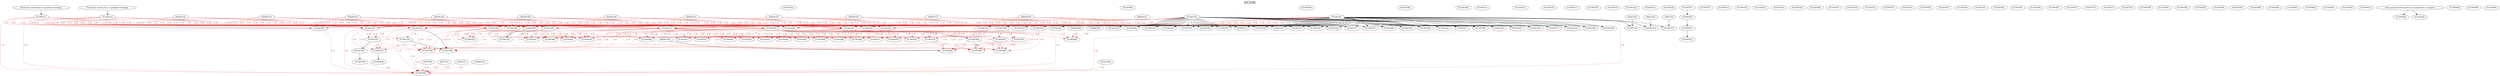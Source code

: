 digraph ECON {
labelloc = "t";
label = "ECON"
fontsize = 27;
"ECON*101"
"ECON*102"
"ECON*101" -> "ECON*204" [style=dashed] [label="1 of", fontcolor=firebrick4] [color=red3]
"ECON*310" -> "ECON*204" [style=dashed] [label="1 of", fontcolor=firebrick4] [color=red3]
"ECON*102" -> "ECON*204" [style=dashed] [label="1 of", fontcolor=firebrick4] [color=red3]
"ECON*311" -> "ECON*204" [style=dashed] [label="1 of", fontcolor=firebrick4] [color=red3]
"MATH*100" -> "ECON*204" [style=dashed] [label="1 of", fontcolor=firebrick4] [color=red3]
"MATH*102" -> "ECON*204" [style=dashed] [label="1 of", fontcolor=firebrick4] [color=red3]
"MATH*104" -> "ECON*204" [style=dashed] [label="1 of", fontcolor=firebrick4] [color=red3]
"MATH*110" -> "ECON*204" [style=dashed] [label="1 of", fontcolor=firebrick4] [color=red3]
"MATH*120" -> "ECON*204" [style=dashed] [label="1 of", fontcolor=firebrick4] [color=red3]
"MATH*180" -> "ECON*204" [style=dashed] [label="1 of", fontcolor=firebrick4] [color=red3]
"MATH*184" -> "ECON*204" [style=dashed] [label="1 of", fontcolor=firebrick4] [color=red3]
"MATH*101" -> "ECON*204" [style=dashed] [label="1 of", fontcolor=firebrick4] [color=red3]
"MATH*103" -> "ECON*204" [style=dashed] [label="1 of", fontcolor=firebrick4] [color=red3]
"MATH*105" -> "ECON*204" [style=dashed] [label="1 of", fontcolor=firebrick4] [color=red3]
"MATH*121" -> "ECON*204" [style=dashed] [label="1 of", fontcolor=firebrick4] [color=red3]
"ECON*101" -> "ECON*210"
"ECON*102" -> "ECON*210"
"ECON*101" -> "ECON*211"
"ECON*102" -> "ECON*211"
"ECON*101" -> "ECON*221"
"ECON*102" -> "ECON*221"
"ECON*101" -> "ECON*226"
"ECON*102" -> "ECON*226"
"ECON*101" -> "ECON*234"
"ECON*102" -> "ECON*234"
"ECON*101" -> "ECON*255"
"ECON*102" -> "ECON*255"
"ECON*101" -> "ECON*301" [style=dashed] [label="1 of", fontcolor=firebrick4] [color=red3]
"ECON*310" -> "ECON*301" [style=dashed] [label="1 of", fontcolor=firebrick4] [color=red3]
"MATH*100" -> "ECON*301" [style=dashed] [label="1 of", fontcolor=firebrick4] [color=red3]
"MATH*102" -> "ECON*301" [style=dashed] [label="1 of", fontcolor=firebrick4] [color=red3]
"MATH*104" -> "ECON*301" [style=dashed] [label="1 of", fontcolor=firebrick4] [color=red3]
"MATH*110" -> "ECON*301" [style=dashed] [label="1 of", fontcolor=firebrick4] [color=red3]
"MATH*120" -> "ECON*301" [style=dashed] [label="1 of", fontcolor=firebrick4] [color=red3]
"MATH*180" -> "ECON*301" [style=dashed] [label="1 of", fontcolor=firebrick4] [color=red3]
"MATH*184" -> "ECON*301" [style=dashed] [label="1 of", fontcolor=firebrick4] [color=red3]
"MATH*101" -> "ECON*301" [style=dashed] [label="1 of", fontcolor=firebrick4] [color=red3]
"MATH*103" -> "ECON*301" [style=dashed] [label="1 of", fontcolor=firebrick4] [color=red3]
"MATH*105" -> "ECON*301" [style=dashed] [label="1 of", fontcolor=firebrick4] [color=red3]
"MATH*121" -> "ECON*301" [style=dashed] [label="1 of", fontcolor=firebrick4] [color=red3]
"ECON*101" -> "ECON*302" [style=dashed] [label="1 of", fontcolor=firebrick4] [color=red3]
"ECON*310" -> "ECON*302" [style=dashed] [label="1 of", fontcolor=firebrick4] [color=red3]
"ECON*102" -> "ECON*302" [style=dashed] [label="1 of", fontcolor=firebrick4] [color=red3]
"ECON*311" -> "ECON*302" [style=dashed] [label="1 of", fontcolor=firebrick4] [color=red3]
"MATH*100" -> "ECON*302" [style=dashed] [label="1 of", fontcolor=firebrick4] [color=red3]
"MATH*102" -> "ECON*302" [style=dashed] [label="1 of", fontcolor=firebrick4] [color=red3]
"MATH*104" -> "ECON*302" [style=dashed] [label="1 of", fontcolor=firebrick4] [color=red3]
"MATH*110" -> "ECON*302" [style=dashed] [label="1 of", fontcolor=firebrick4] [color=red3]
"MATH*120" -> "ECON*302" [style=dashed] [label="1 of", fontcolor=firebrick4] [color=red3]
"MATH*180" -> "ECON*302" [style=dashed] [label="1 of", fontcolor=firebrick4] [color=red3]
"MATH*184" -> "ECON*302" [style=dashed] [label="1 of", fontcolor=firebrick4] [color=red3]
"MATH*101" -> "ECON*302" [style=dashed] [label="1 of", fontcolor=firebrick4] [color=red3]
"MATH*103" -> "ECON*302" [style=dashed] [label="1 of", fontcolor=firebrick4] [color=red3]
"MATH*105" -> "ECON*302" [style=dashed] [label="1 of", fontcolor=firebrick4] [color=red3]
"MATH*121" -> "ECON*302" [style=dashed] [label="1 of", fontcolor=firebrick4] [color=red3]
"ECON*301" -> "ECON*303" [style=dashed] [label="1 of", fontcolor=firebrick4] [color=red3]
"ECON*304" -> "ECON*303" [style=dashed] [label="1 of", fontcolor=firebrick4] [color=red3]
"ECON*101" -> "ECON*304" [style=dashed] [label="1 of", fontcolor=firebrick4] [color=red3]
"ECON*310" -> "ECON*304" [style=dashed] [label="1 of", fontcolor=firebrick4] [color=red3]
"MATH*100" -> "ECON*304" [style=dashed] [label="1 of", fontcolor=firebrick4] [color=red3]
"MATH*102" -> "ECON*304" [style=dashed] [label="1 of", fontcolor=firebrick4] [color=red3]
"MATH*104" -> "ECON*304" [style=dashed] [label="1 of", fontcolor=firebrick4] [color=red3]
"MATH*110" -> "ECON*304" [style=dashed] [label="1 of", fontcolor=firebrick4] [color=red3]
"MATH*120" -> "ECON*304" [style=dashed] [label="1 of", fontcolor=firebrick4] [color=red3]
"MATH*180" -> "ECON*304" [style=dashed] [label="1 of", fontcolor=firebrick4] [color=red3]
"MATH*184" -> "ECON*304" [style=dashed] [label="1 of", fontcolor=firebrick4] [color=red3]
"MATH*101" -> "ECON*304" [style=dashed] [label="1 of", fontcolor=firebrick4] [color=red3]
"MATH*103" -> "ECON*304" [style=dashed] [label="1 of", fontcolor=firebrick4] [color=red3]
"MATH*105" -> "ECON*304" [style=dashed] [label="1 of", fontcolor=firebrick4] [color=red3]
"MATH*121" -> "ECON*304" [style=dashed] [label="1 of", fontcolor=firebrick4] [color=red3]
"ECON*101" -> "ECON*305" [style=dashed] [label="1 of", fontcolor=firebrick4] [color=red3]
"ECON*310" -> "ECON*305" [style=dashed] [label="1 of", fontcolor=firebrick4] [color=red3]
"ECON*102" -> "ECON*305" [style=dashed] [label="1 of", fontcolor=firebrick4] [color=red3]
"ECON*311" -> "ECON*305" [style=dashed] [label="1 of", fontcolor=firebrick4] [color=red3]
"MATH*100" -> "ECON*305" [style=dashed] [label="1 of", fontcolor=firebrick4] [color=red3]
"MATH*102" -> "ECON*305" [style=dashed] [label="1 of", fontcolor=firebrick4] [color=red3]
"MATH*104" -> "ECON*305" [style=dashed] [label="1 of", fontcolor=firebrick4] [color=red3]
"MATH*110" -> "ECON*305" [style=dashed] [label="1 of", fontcolor=firebrick4] [color=red3]
"MATH*120" -> "ECON*305" [style=dashed] [label="1 of", fontcolor=firebrick4] [color=red3]
"MATH*180" -> "ECON*305" [style=dashed] [label="1 of", fontcolor=firebrick4] [color=red3]
"MATH*184" -> "ECON*305" [style=dashed] [label="1 of", fontcolor=firebrick4] [color=red3]
"MATH*101" -> "ECON*305" [style=dashed] [label="1 of", fontcolor=firebrick4] [color=red3]
"MATH*103" -> "ECON*305" [style=dashed] [label="1 of", fontcolor=firebrick4] [color=red3]
"MATH*105" -> "ECON*305" [style=dashed] [label="1 of", fontcolor=firebrick4] [color=red3]
"MATH*121" -> "ECON*305" [style=dashed] [label="1 of", fontcolor=firebrick4] [color=red3]
"ECON*304" -> "ECON*306" [style=solid]
"ECON*305" -> "ECON*307" [style=solid]
"ECON*101" -> "ECON*308" [style=dashed] [label="1 of", fontcolor=firebrick4] [color=red3]
"ECON*310" -> "ECON*308" [style=dashed] [label="1 of", fontcolor=firebrick4] [color=red3]
"ECON*102" -> "ECON*308" [style=dashed] [label="1 of", fontcolor=firebrick4] [color=red3]
"ECON*311" -> "ECON*308" [style=dashed] [label="1 of", fontcolor=firebrick4] [color=red3]
"MATH*100" -> "ECON*308" [style=dashed] [label="1 of", fontcolor=firebrick4] [color=red3]
"MATH*102" -> "ECON*308" [style=dashed] [label="1 of", fontcolor=firebrick4] [color=red3]
"MATH*104" -> "ECON*308" [style=dashed] [label="1 of", fontcolor=firebrick4] [color=red3]
"MATH*110" -> "ECON*308" [style=dashed] [label="1 of", fontcolor=firebrick4] [color=red3]
"MATH*120" -> "ECON*308" [style=dashed] [label="1 of", fontcolor=firebrick4] [color=red3]
"MATH*180" -> "ECON*308" [style=dashed] [label="1 of", fontcolor=firebrick4] [color=red3]
"MATH*184" -> "ECON*308" [style=dashed] [label="1 of", fontcolor=firebrick4] [color=red3]
"MATH*101" -> "ECON*308" [style=dashed] [label="1 of", fontcolor=firebrick4] [color=red3]
"MATH*103" -> "ECON*308" [style=dashed] [label="1 of", fontcolor=firebrick4] [color=red3]
"MATH*105" -> "ECON*308" [style=dashed] [label="1 of", fontcolor=firebrick4] [color=red3]
"MATH*121" -> "ECON*308" [style=dashed] [label="1 of", fontcolor=firebrick4] [color=red3]
"ECON*101" -> "ECON*309" [style=dashed] [label="1 of", fontcolor=firebrick4] [color=red3]
"ECON*310" -> "ECON*309" [style=dashed] [label="1 of", fontcolor=firebrick4] [color=red3]
"ECON*102" -> "ECON*309" [style=dashed] [label="1 of", fontcolor=firebrick4] [color=red3]
"ECON*311" -> "ECON*309" [style=dashed] [label="1 of", fontcolor=firebrick4] [color=red3]
"MATH*100" -> "ECON*309" [style=dashed] [label="1 of", fontcolor=firebrick4] [color=red3]
"MATH*102" -> "ECON*309" [style=dashed] [label="1 of", fontcolor=firebrick4] [color=red3]
"MATH*104" -> "ECON*309" [style=dashed] [label="1 of", fontcolor=firebrick4] [color=red3]
"MATH*110" -> "ECON*309" [style=dashed] [label="1 of", fontcolor=firebrick4] [color=red3]
"MATH*120" -> "ECON*309" [style=dashed] [label="1 of", fontcolor=firebrick4] [color=red3]
"MATH*180" -> "ECON*309" [style=dashed] [label="1 of", fontcolor=firebrick4] [color=red3]
"MATH*184" -> "ECON*309" [style=dashed] [label="1 of", fontcolor=firebrick4] [color=red3]
"MATH*101" -> "ECON*309" [style=dashed] [label="1 of", fontcolor=firebrick4] [color=red3]
"MATH*103" -> "ECON*309" [style=dashed] [label="1 of", fontcolor=firebrick4] [color=red3]
"MATH*105" -> "ECON*309" [style=dashed] [label="1 of", fontcolor=firebrick4] [color=red3]
"MATH*121" -> "ECON*309" [style=dashed] [label="1 of", fontcolor=firebrick4] [color=red3]
"Third-year, fourth-year, or graduate standing." -> "ECON*310" [style=solid]
"Third-year, fourth-year or graduate standing." -> "ECON*311" [style=solid]
"ECON*101" -> "ECON*312"
"ECON*102" -> "ECON*312"
"ECON*101" -> "ECON*313"
"ECON*102" -> "ECON*313"
"ECON*101" -> "ECON*315" [style=dashed] [label="1 of", fontcolor=firebrick4] [color=red3]
"ECON*310" -> "ECON*315" [style=dashed] [label="1 of", fontcolor=firebrick4] [color=red3]
"ECON*102" -> "ECON*315" [style=dashed] [label="1 of", fontcolor=firebrick4] [color=red3]
"ECON*311" -> "ECON*315" [style=dashed] [label="1 of", fontcolor=firebrick4] [color=red3]
"MATH*100" -> "ECON*315" [style=dashed] [label="1 of", fontcolor=firebrick4] [color=red3]
"MATH*102" -> "ECON*315" [style=dashed] [label="1 of", fontcolor=firebrick4] [color=red3]
"MATH*104" -> "ECON*315" [style=dashed] [label="1 of", fontcolor=firebrick4] [color=red3]
"MATH*110" -> "ECON*315" [style=dashed] [label="1 of", fontcolor=firebrick4] [color=red3]
"MATH*120" -> "ECON*315" [style=dashed] [label="1 of", fontcolor=firebrick4] [color=red3]
"MATH*180" -> "ECON*315" [style=dashed] [label="1 of", fontcolor=firebrick4] [color=red3]
"MATH*184" -> "ECON*315" [style=dashed] [label="1 of", fontcolor=firebrick4] [color=red3]
"MATH*101" -> "ECON*315" [style=dashed] [label="1 of", fontcolor=firebrick4] [color=red3]
"MATH*103" -> "ECON*315" [style=dashed] [label="1 of", fontcolor=firebrick4] [color=red3]
"MATH*105" -> "ECON*315" [style=dashed] [label="1 of", fontcolor=firebrick4] [color=red3]
"MATH*121" -> "ECON*315" [style=dashed] [label="1 of", fontcolor=firebrick4] [color=red3]
"ECON*301" -> "ECON*316" [style=dashed] [label="1 of", fontcolor=firebrick4] [color=red3]
"ECON*304" -> "ECON*316" [style=dashed] [label="1 of", fontcolor=firebrick4] [color=red3]
"ECON*315" -> "ECON*316" [style=dashed] [label="1 of", fontcolor=firebrick4] [color=red3]
"ECON*101" -> "ECON*317"
"ECON*102" -> "ECON*317"
"ECON*101" -> "ECON*318"
"PHIL*362" -> "ECON*318"
"ECON*101" -> "ECON*319"
"PHIL*363" -> "ECON*319"
"ECON*101" -> "ECON*320" [style=dashed] [label="1 of", fontcolor=firebrick4] [color=red3]
"ECON*310" -> "ECON*320" [style=dashed] [label="1 of", fontcolor=firebrick4] [color=red3]
"ECON*102" -> "ECON*320" [style=dashed] [label="1 of", fontcolor=firebrick4] [color=red3]
"ECON*311" -> "ECON*320" [style=dashed] [label="1 of", fontcolor=firebrick4] [color=red3]
"MATH*100" -> "ECON*320" [style=dashed] [label="1 of", fontcolor=firebrick4] [color=red3]
"MATH*102" -> "ECON*320" [style=dashed] [label="1 of", fontcolor=firebrick4] [color=red3]
"MATH*104" -> "ECON*320" [style=dashed] [label="1 of", fontcolor=firebrick4] [color=red3]
"MATH*110" -> "ECON*320" [style=dashed] [label="1 of", fontcolor=firebrick4] [color=red3]
"MATH*120" -> "ECON*320" [style=dashed] [label="1 of", fontcolor=firebrick4] [color=red3]
"MATH*180" -> "ECON*320" [style=dashed] [label="1 of", fontcolor=firebrick4] [color=red3]
"MATH*184" -> "ECON*320" [style=dashed] [label="1 of", fontcolor=firebrick4] [color=red3]
"MATH*101" -> "ECON*320" [style=dashed] [label="1 of", fontcolor=firebrick4] [color=red3]
"MATH*103" -> "ECON*320" [style=dashed] [label="1 of", fontcolor=firebrick4] [color=red3]
"MATH*105" -> "ECON*320" [style=dashed] [label="1 of", fontcolor=firebrick4] [color=red3]
"MATH*121" -> "ECON*320" [style=dashed] [label="1 of", fontcolor=firebrick4] [color=red3]
"ECON*101" -> "ECON*323" [style=dashed] [label="1 of", fontcolor=firebrick4] [color=red3]
"ECON*310" -> "ECON*323" [style=dashed] [label="1 of", fontcolor=firebrick4] [color=red3]
"MATH*100" -> "ECON*323" [style=dashed] [label="1 of", fontcolor=firebrick4] [color=red3]
"MATH*102" -> "ECON*323" [style=dashed] [label="1 of", fontcolor=firebrick4] [color=red3]
"MATH*104" -> "ECON*323" [style=dashed] [label="1 of", fontcolor=firebrick4] [color=red3]
"MATH*110" -> "ECON*323" [style=dashed] [label="1 of", fontcolor=firebrick4] [color=red3]
"MATH*120" -> "ECON*323" [style=dashed] [label="1 of", fontcolor=firebrick4] [color=red3]
"MATH*180" -> "ECON*323" [style=dashed] [label="1 of", fontcolor=firebrick4] [color=red3]
"MATH*184" -> "ECON*323" [style=dashed] [label="1 of", fontcolor=firebrick4] [color=red3]
"MATH*101" -> "ECON*323" [style=dashed] [label="1 of", fontcolor=firebrick4] [color=red3]
"MATH*103" -> "ECON*323" [style=dashed] [label="1 of", fontcolor=firebrick4] [color=red3]
"MATH*105" -> "ECON*323" [style=dashed] [label="1 of", fontcolor=firebrick4] [color=red3]
"MATH*121" -> "ECON*323" [style=dashed] [label="1 of", fontcolor=firebrick4] [color=red3]
"MATH*221" -> "ECON*323" [style=dashed] [label="1 of", fontcolor=firebrick4] [color=red3]
"ECON*101" -> "ECON*325" [style=dashed] [label="1 of", fontcolor=firebrick4] [color=red3]
"ECON*310" -> "ECON*325" [style=dashed] [label="1 of", fontcolor=firebrick4] [color=red3]
"ECON*102" -> "ECON*325" [style=dashed] [label="1 of", fontcolor=firebrick4] [color=red3]
"ECON*311" -> "ECON*325" [style=dashed] [label="1 of", fontcolor=firebrick4] [color=red3]
"MATH*100" -> "ECON*325" [style=dashed] [label="1 of", fontcolor=firebrick4] [color=red3]
"MATH*102" -> "ECON*325" [style=dashed] [label="1 of", fontcolor=firebrick4] [color=red3]
"MATH*104" -> "ECON*325" [style=dashed] [label="1 of", fontcolor=firebrick4] [color=red3]
"MATH*110" -> "ECON*325" [style=dashed] [label="1 of", fontcolor=firebrick4] [color=red3]
"MATH*120" -> "ECON*325" [style=dashed] [label="1 of", fontcolor=firebrick4] [color=red3]
"MATH*180" -> "ECON*325" [style=dashed] [label="1 of", fontcolor=firebrick4] [color=red3]
"MATH*184" -> "ECON*325" [style=dashed] [label="1 of", fontcolor=firebrick4] [color=red3]
"MATH*101" -> "ECON*325" [style=dashed] [label="1 of", fontcolor=firebrick4] [color=red3]
"MATH*103" -> "ECON*325" [style=dashed] [label="1 of", fontcolor=firebrick4] [color=red3]
"MATH*105" -> "ECON*325" [style=dashed] [label="1 of", fontcolor=firebrick4] [color=red3]
"MATH*121" -> "ECON*325" [style=dashed] [label="1 of", fontcolor=firebrick4] [color=red3]
"ECON*325" -> "ECON*326" [style=dashed] [label="1 of", fontcolor=firebrick4] [color=red3]
"ECON*327" -> "ECON*326" [style=dashed] [label="1 of", fontcolor=firebrick4] [color=red3]
"ECON*101" -> "ECON*327" [style=dashed] [label="1 of", fontcolor=firebrick4] [color=red3]
"ECON*310" -> "ECON*327" [style=dashed] [label="1 of", fontcolor=firebrick4] [color=red3]
"ECON*102" -> "ECON*327" [style=dashed] [label="1 of", fontcolor=firebrick4] [color=red3]
"ECON*311" -> "ECON*327" [style=dashed] [label="1 of", fontcolor=firebrick4] [color=red3]
"MATH*100" -> "ECON*327" [style=dashed] [label="1 of", fontcolor=firebrick4] [color=red3]
"MATH*102" -> "ECON*327" [style=dashed] [label="1 of", fontcolor=firebrick4] [color=red3]
"MATH*104" -> "ECON*327" [style=dashed] [label="1 of", fontcolor=firebrick4] [color=red3]
"MATH*110" -> "ECON*327" [style=dashed] [label="1 of", fontcolor=firebrick4] [color=red3]
"MATH*120" -> "ECON*327" [style=dashed] [label="1 of", fontcolor=firebrick4] [color=red3]
"MATH*180" -> "ECON*327" [style=dashed] [label="1 of", fontcolor=firebrick4] [color=red3]
"MATH*184" -> "ECON*327" [style=dashed] [label="1 of", fontcolor=firebrick4] [color=red3]
"MATH*101" -> "ECON*327" [style=dashed] [label="1 of", fontcolor=firebrick4] [color=red3]
"MATH*103" -> "ECON*327" [style=dashed] [label="1 of", fontcolor=firebrick4] [color=red3]
"MATH*105" -> "ECON*327" [style=dashed] [label="1 of", fontcolor=firebrick4] [color=red3]
"MATH*121" -> "ECON*327" [style=dashed] [label="1 of", fontcolor=firebrick4] [color=red3]
"ECON*325" -> "ECON*328" [style=dashed] [label="1 of", fontcolor=firebrick4] [color=red3]
"ECON*327" -> "ECON*328" [style=dashed] [label="1 of", fontcolor=firebrick4] [color=red3]
"ECON*101" -> "ECON*334"
"ECON*102" -> "ECON*334"
"ECON*101" -> "ECON*335"
"ECON*102" -> "ECON*335"
"ECON*101" -> "ECON*336"
"ECON*102" -> "ECON*336"
"ECON*101" -> "ECON*337"
"ECON*102" -> "ECON*337"
"ECON*101" -> "ECON*339"
"ECON*102" -> "ECON*339"
"ECON*101" -> "ECON*341"
"ECON*102" -> "ECON*341"
"ECON*101" -> "ECON*342"
"ECON*102" -> "ECON*342"
"ECON*101" -> "ECON*343"
"ECON*102" -> "ECON*343"
"ECON*101" -> "ECON*345"
"ECON*102" -> "ECON*345"
"ECON*101" -> "ECON*350"
"ECON*102" -> "ECON*350"
"ECON*101" -> "ECON*351"
"ECON*102" -> "ECON*351"
"ECON*101" -> "ECON*352"
"ECON*102" -> "ECON*352"
"ECON*101" -> "ECON*355"
"ECON*102" -> "ECON*355"
"ECON*101" -> "ECON*356"
"ECON*102" -> "ECON*356"
"ECON*101" -> "ECON*360"
"ECON*102" -> "ECON*360"
"ECON*101" -> "ECON*361"
"ECON*102" -> "ECON*361"
"ECON*101" -> "ECON*364"
"ECON*102" -> "ECON*364"
"ECON*101" -> "ECON*365"
"ECON*102" -> "ECON*365"
"ECON*101" -> "ECON*367"
"ECON*102" -> "ECON*367"
"ECON*101" -> "ECON*370"
"ECON*102" -> "ECON*370"
"ECON*101" -> "ECON*371"
"ECON*102" -> "ECON*371"
"ECON*101" -> "ECON*374"
"FRE*374" -> "ECON*374"
"ECON*101" -> "ECON*384"
"ECON*102" -> "ECON*384"
"ECON*101" -> "ECON*387"
"ECON*102" -> "ECON*387"
"ECON*101" -> "ECON*390" [style=dashed] [label="1 of", fontcolor=firebrick4] [color=red3]
"ECON*310" -> "ECON*390" [style=dashed] [label="1 of", fontcolor=firebrick4] [color=red3]
"ECON*102" -> "ECON*390" [style=dashed] [label="1 of", fontcolor=firebrick4] [color=red3]
"ECON*311" -> "ECON*390" [style=dashed] [label="1 of", fontcolor=firebrick4] [color=red3]
"MATH*100" -> "ECON*390" [style=dashed] [label="1 of", fontcolor=firebrick4] [color=red3]
"MATH*102" -> "ECON*390" [style=dashed] [label="1 of", fontcolor=firebrick4] [color=red3]
"MATH*104" -> "ECON*390" [style=dashed] [label="1 of", fontcolor=firebrick4] [color=red3]
"MATH*110" -> "ECON*390" [style=dashed] [label="1 of", fontcolor=firebrick4] [color=red3]
"MATH*120" -> "ECON*390" [style=dashed] [label="1 of", fontcolor=firebrick4] [color=red3]
"MATH*180" -> "ECON*390" [style=dashed] [label="1 of", fontcolor=firebrick4] [color=red3]
"MATH*184" -> "ECON*390" [style=dashed] [label="1 of", fontcolor=firebrick4] [color=red3]
"ECON*101" -> "ECON*398" [style=dashed] [label="1 of", fontcolor=firebrick4] [color=red3]
"ECON*310" -> "ECON*398" [style=dashed] [label="1 of", fontcolor=firebrick4] [color=red3]
"ECON*102" -> "ECON*398" [style=dashed] [label="1 of", fontcolor=firebrick4] [color=red3]
"ECON*311" -> "ECON*398" [style=dashed] [label="1 of", fontcolor=firebrick4] [color=red3]
"STAT*200" -> "ECON*398" [style=dashed] [label="1 of", fontcolor=firebrick4] [color=red3]
"STAT*241" -> "ECON*398" [style=dashed] [label="1 of", fontcolor=firebrick4] [color=red3]
"STAT*251" -> "ECON*398" [style=dashed] [label="1 of", fontcolor=firebrick4] [color=red3]
"COMM*291" -> "ECON*398" [style=dashed] [label="1 of", fontcolor=firebrick4] [color=red3]
"ECON*226" -> "ECON*398" [style=dashed] [label="1 of", fontcolor=firebrick4] [color=red3]
"ECON*325" -> "ECON*398" [style=dashed] [label="1 of", fontcolor=firebrick4] [color=red3]
"ECON*326" -> "ECON*398" [style=dashed] [label="1 of", fontcolor=firebrick4] [color=red3]
"ECON*327" -> "ECON*398" [style=dashed] [label="1 of", fontcolor=firebrick4] [color=red3]
"ECON*390" -> "ECON*398" [style=dashed] [label="1 of", fontcolor=firebrick4] [color=red3]
"ECON*490" -> "ECON*398" [style=dashed] [label="1 of", fontcolor=firebrick4] [color=red3]
"ECON*494" -> "ECON*398" [style=dashed] [label="1 of", fontcolor=firebrick4] [color=red3]
"ECON*499" -> "ECON*398" [style=dashed] [label="1 of", fontcolor=firebrick4] [color=red3]
"ECON*301" -> "ECON*406" [style=dashed] [label="1 of", fontcolor=firebrick4] [color=red3]
"ECON*304" -> "ECON*406" [style=dashed] [label="1 of", fontcolor=firebrick4] [color=red3]
"ECON*315" -> "ECON*406" [style=dashed] [label="1 of", fontcolor=firebrick4] [color=red3]
"ECON*303" -> "ECON*406" [style=dashed] [label="1 of", fontcolor=firebrick4] [color=red3]
"ECON*306" -> "ECON*406" [style=dashed] [label="1 of", fontcolor=firebrick4] [color=red3]
"ECON*316" -> "ECON*406" [style=dashed] [label="1 of", fontcolor=firebrick4] [color=red3]
"ECON*301" -> "ECON*407" [style=dashed] [label="1 of", fontcolor=firebrick4] [color=red3]
"ECON*304" -> "ECON*407" [style=dashed] [label="1 of", fontcolor=firebrick4] [color=red3]
"ECON*302" -> "ECON*407" [style=dashed] [label="1 of", fontcolor=firebrick4] [color=red3]
"ECON*305" -> "ECON*407" [style=dashed] [label="1 of", fontcolor=firebrick4] [color=red3]
"ECON*303" -> "ECON*407" [style=dashed] [label="1 of", fontcolor=firebrick4] [color=red3]
"ECON*306" -> "ECON*407" [style=dashed] [label="1 of", fontcolor=firebrick4] [color=red3]
"ECON*301" -> "ECON*417" [style=dashed] [label="1 of", fontcolor=firebrick4] [color=red3]
"ECON*304" -> "ECON*417" [style=dashed] [label="1 of", fontcolor=firebrick4] [color=red3]
"ECON*315" -> "ECON*417" [style=dashed] [label="1 of", fontcolor=firebrick4] [color=red3]
"MATH*200" -> "ECON*420" [style=solid]
"ECON*301" -> "ECON*420" [style=dashed] [label="1 of", fontcolor=firebrick4] [color=red3]
"ECON*304" -> "ECON*420" [style=dashed] [label="1 of", fontcolor=firebrick4] [color=red3]
"ECON*315" -> "ECON*420" [style=dashed] [label="1 of", fontcolor=firebrick4] [color=red3]
"ECON*303" -> "ECON*420" [style=dashed] [label="1 of", fontcolor=firebrick4] [color=red3]
"ECON*306" -> "ECON*420" [style=dashed] [label="1 of", fontcolor=firebrick4] [color=red3]
"ECON*316" -> "ECON*420" [style=dashed] [label="1 of", fontcolor=firebrick4] [color=red3]
"ECON*301" -> "ECON*421" [style=dashed] [label="1 of", fontcolor=firebrick4] [color=red3]
"ECON*304" -> "ECON*421" [style=dashed] [label="1 of", fontcolor=firebrick4] [color=red3]
"ECON*315" -> "ECON*421" [style=dashed] [label="1 of", fontcolor=firebrick4] [color=red3]
"ECON*422"
"ECON*325" -> "ECON*425" [style=dashed] [label="1 of", fontcolor=firebrick4] [color=red3]
"ECON*327" -> "ECON*425" [style=dashed] [label="1 of", fontcolor=firebrick4] [color=red3]
"ECON*326" -> "ECON*425" [style=dashed] [label="1 of", fontcolor=firebrick4] [color=red3]
"ECON*328" -> "ECON*425" [style=dashed] [label="1 of", fontcolor=firebrick4] [color=red3]
"ECON*425" -> "ECON*426" [style=solid]
"ECON*304" -> "ECON*436" [style=dashed] [label="1 of", fontcolor=firebrick4] [color=red3]
"ECON*301" -> "ECON*436" [style=dashed] [label="1 of", fontcolor=firebrick4] [color=red3]
"ECON*315" -> "ECON*436" [style=dashed] [label="1 of", fontcolor=firebrick4] [color=red3]
"ECON*302" -> "ECON*436" [style=dashed] [label="1 of", fontcolor=firebrick4] [color=red3]
"ECON*305" -> "ECON*436" [style=dashed] [label="1 of", fontcolor=firebrick4] [color=red3]
"ECON*309" -> "ECON*436" [style=dashed] [label="1 of", fontcolor=firebrick4] [color=red3]
"ECON*301" -> "ECON*441" [style=dashed] [label="1 of", fontcolor=firebrick4] [color=red3]
"ECON*304" -> "ECON*441" [style=dashed] [label="1 of", fontcolor=firebrick4] [color=red3]
"ECON*315" -> "ECON*441" [style=dashed] [label="1 of", fontcolor=firebrick4] [color=red3]
"ECON*301" -> "ECON*442" [style=dashed] [label="1 of", fontcolor=firebrick4] [color=red3]
"ECON*304" -> "ECON*442" [style=dashed] [label="1 of", fontcolor=firebrick4] [color=red3]
"ECON*315" -> "ECON*442" [style=dashed] [label="1 of", fontcolor=firebrick4] [color=red3]
"ECON*301" -> "ECON*444" [style=dashed] [label="1 of", fontcolor=firebrick4] [color=red3]
"ECON*304" -> "ECON*444" [style=dashed] [label="1 of", fontcolor=firebrick4] [color=red3]
"ECON*315" -> "ECON*444" [style=dashed] [label="1 of", fontcolor=firebrick4] [color=red3]
"ECON*301" -> "ECON*447" [style=dashed] [label="1 of", fontcolor=firebrick4] [color=red3]
"ECON*304" -> "ECON*447" [style=dashed] [label="1 of", fontcolor=firebrick4] [color=red3]
"ECON*315" -> "ECON*447" [style=dashed] [label="1 of", fontcolor=firebrick4] [color=red3]
"ECON*302" -> "ECON*447" [style=dashed] [label="1 of", fontcolor=firebrick4] [color=red3]
"ECON*305" -> "ECON*447" [style=dashed] [label="1 of", fontcolor=firebrick4] [color=red3]
"ECON*309" -> "ECON*447" [style=dashed] [label="1 of", fontcolor=firebrick4] [color=red3]
"ECON*301" -> "ECON*450" [style=dashed] [label="1 of", fontcolor=firebrick4] [color=red3]
"ECON*304" -> "ECON*450" [style=dashed] [label="1 of", fontcolor=firebrick4] [color=red3]
"ECON*315" -> "ECON*450" [style=dashed] [label="1 of", fontcolor=firebrick4] [color=red3]
"ECON*301" -> "ECON*451" [style=dashed] [label="1 of", fontcolor=firebrick4] [color=red3]
"ECON*304" -> "ECON*451" [style=dashed] [label="1 of", fontcolor=firebrick4] [color=red3]
"ECON*315" -> "ECON*451" [style=dashed] [label="1 of", fontcolor=firebrick4] [color=red3]
"ECON*301" -> "ECON*455" [style=dashed] [label="1 of", fontcolor=firebrick4] [color=red3]
"ECON*304" -> "ECON*455" [style=dashed] [label="1 of", fontcolor=firebrick4] [color=red3]
"ECON*315" -> "ECON*455" [style=dashed] [label="1 of", fontcolor=firebrick4] [color=red3]
"ECON*302" -> "ECON*456" [style=dashed] [label="1 of", fontcolor=firebrick4] [color=red3]
"ECON*305" -> "ECON*456" [style=dashed] [label="1 of", fontcolor=firebrick4] [color=red3]
"ECON*309" -> "ECON*456" [style=dashed] [label="1 of", fontcolor=firebrick4] [color=red3]
"ECON*101" -> "ECON*457"
"ECON*102" -> "ECON*457"
"ECON*301" -> "ECON*460" [style=dashed] [label="1 of", fontcolor=firebrick4] [color=red3]
"ECON*304" -> "ECON*460" [style=dashed] [label="1 of", fontcolor=firebrick4] [color=red3]
"ECON*315" -> "ECON*460" [style=dashed] [label="1 of", fontcolor=firebrick4] [color=red3]
"ECON*302" -> "ECON*460" [style=dashed] [label="1 of", fontcolor=firebrick4] [color=red3]
"ECON*305" -> "ECON*460" [style=dashed] [label="1 of", fontcolor=firebrick4] [color=red3]
"ECON*309" -> "ECON*460" [style=dashed] [label="1 of", fontcolor=firebrick4] [color=red3]
"ECON*301" -> "ECON*461" [style=dashed] [label="1 of", fontcolor=firebrick4] [color=red3]
"ECON*304" -> "ECON*461" [style=dashed] [label="1 of", fontcolor=firebrick4] [color=red3]
"ECON*315" -> "ECON*461" [style=dashed] [label="1 of", fontcolor=firebrick4] [color=red3]
"ECON*302" -> "ECON*461" [style=dashed] [label="1 of", fontcolor=firebrick4] [color=red3]
"ECON*305" -> "ECON*461" [style=dashed] [label="1 of", fontcolor=firebrick4] [color=red3]
"ECON*309" -> "ECON*461" [style=dashed] [label="1 of", fontcolor=firebrick4] [color=red3]
"ECON*301" -> "ECON*465" [style=dashed] [label="1 of", fontcolor=firebrick4] [color=red3]
"ECON*304" -> "ECON*465" [style=dashed] [label="1 of", fontcolor=firebrick4] [color=red3]
"ECON*301" -> "ECON*466" [style=dashed] [label="1 of", fontcolor=firebrick4] [color=red3]
"ECON*304" -> "ECON*466" [style=dashed] [label="1 of", fontcolor=firebrick4] [color=red3]
"ECON*315" -> "ECON*466" [style=dashed] [label="1 of", fontcolor=firebrick4] [color=red3]
"ECON*301" -> "ECON*468" [style=dashed] [label="1 of", fontcolor=firebrick4] [color=red3]
"ECON*304" -> "ECON*468" [style=dashed] [label="1 of", fontcolor=firebrick4] [color=red3]
"ECON*315" -> "ECON*468" [style=dashed] [label="1 of", fontcolor=firebrick4] [color=red3]
"ECON*301" -> "ECON*471" [style=dashed] [label="1 of", fontcolor=firebrick4] [color=red3]
"ECON*304" -> "ECON*471" [style=dashed] [label="1 of", fontcolor=firebrick4] [color=red3]
"ECON*315" -> "ECON*471" [style=dashed] [label="1 of", fontcolor=firebrick4] [color=red3]
"ECON*301" -> "ECON*472" [style=dashed] [label="1 of", fontcolor=firebrick4] [color=red3]
"ECON*304" -> "ECON*472" [style=dashed] [label="1 of", fontcolor=firebrick4] [color=red3]
"ECON*315" -> "ECON*472" [style=dashed] [label="1 of", fontcolor=firebrick4] [color=red3]
"COMM*295" -> "ECON*480" [style=dashed] [label="1 of", fontcolor=firebrick4] [color=red3]
"ECON*301" -> "ECON*480" [style=dashed] [label="1 of", fontcolor=firebrick4] [color=red3]
"ECON*304" -> "ECON*480" [style=dashed] [label="1 of", fontcolor=firebrick4] [color=red3]
"COMM*446" -> "ECON*480" [style=dashed] [label="1 of", fontcolor=firebrick4] [color=red3]
"ECON*301" -> "ECON*482" [style=dashed] [label="1 of", fontcolor=firebrick4] [color=red3]
"ECON*304" -> "ECON*482" [style=dashed] [label="1 of", fontcolor=firebrick4] [color=red3]
"ECON*315" -> "ECON*482" [style=dashed] [label="1 of", fontcolor=firebrick4] [color=red3]
"ECON*301" -> "ECON*485" [style=dashed] [label="1 of", fontcolor=firebrick4] [color=red3]
"ECON*304" -> "ECON*485" [style=dashed] [label="1 of", fontcolor=firebrick4] [color=red3]
"ECON*315" -> "ECON*485" [style=dashed] [label="1 of", fontcolor=firebrick4] [color=red3]
"ECON*302" -> "ECON*485" [style=dashed] [label="1 of", fontcolor=firebrick4] [color=red3]
"ECON*305" -> "ECON*485" [style=dashed] [label="1 of", fontcolor=firebrick4] [color=red3]
"ECON*309" -> "ECON*485" [style=dashed] [label="1 of", fontcolor=firebrick4] [color=red3]
"ECON*325" -> "ECON*485" [style=dashed] [label="1 of", fontcolor=firebrick4] [color=red3]
"ECON*327" -> "ECON*485" [style=dashed] [label="1 of", fontcolor=firebrick4] [color=red3]
"ECON*326" -> "ECON*485" [style=dashed] [label="1 of", fontcolor=firebrick4] [color=red3]
"ECON*328" -> "ECON*485" [style=dashed] [label="1 of", fontcolor=firebrick4] [color=red3]
"ECON*301" -> "ECON*487" [style=dashed] [label="1 of", fontcolor=firebrick4] [color=red3]
"ECON*304" -> "ECON*487" [style=dashed] [label="1 of", fontcolor=firebrick4] [color=red3]
"ECON*315" -> "ECON*487" [style=dashed] [label="1 of", fontcolor=firebrick4] [color=red3]
"ECON*325" -> "ECON*490"
"ECON*326" -> "ECON*490"
"ECON*301" -> "ECON*490" [style=dashed] [label="1 of", fontcolor=firebrick4] [color=red3]
"ECON*304" -> "ECON*490" [style=dashed] [label="1 of", fontcolor=firebrick4] [color=red3]
"ECON*302" -> "ECON*490" [style=dashed] [label="1 of", fontcolor=firebrick4] [color=red3]
"ECON*305" -> "ECON*490" [style=dashed] [label="1 of", fontcolor=firebrick4] [color=red3]
"ECON*492"
"ECON*328" -> "ECON*493" [style=solid]
"ECON*493" -> "ECON*494" [style=solid]
"ECON*495"
"ECON*500"
"ECON*502"
"ECON*514"
"ECON*515"
"ECON*516"
"ECON*517"
"ECON*518"
"ECON*519"
"ECON*522"
"ECON*523"
"ECON*526"
"ECON*527"
"ECON*531"
"ECON*532"
"ECON*541"
"ECON*542"
"ECON*543"
"ECON*544"
"ECON*546"
"ECON*547"
"ECON*550"
"ECON*551"
"ECON*553"
"ECON*555"
"ECON*556"
"ECON*557"
"ECON*560"
"ECON*561"
"ECON*562"
"ECON*565"
"ECON*566"
"ECON*567"
"ECON*571"
"ECON*572"
"ECON*573"
"ECON*574"
"ECON*580"
"ECON*581"
"ECON*590"
"ECON*592"
"ECON*594"
"ECON*595"
"ECON*599"
"ECON*600"
"ECON*601"
"ECON*602"
"ECON*603"
"ECON*620"
"ECON*621"
"ECON*627" -> "ECON*622" [style=solid]
"ECON*527" -> "ECON*626" [style=solid]
"ECON*626" -> "ECON*627" [style=solid]
"Prior graduate-level work in econometrics is required." -> "ECON*628" [style=solid]
"Prior graduate-level work in econometrics is required." -> "ECON*629" [style=solid]
"ECON*640"
"ECON*690"
"ECON*699"
}
